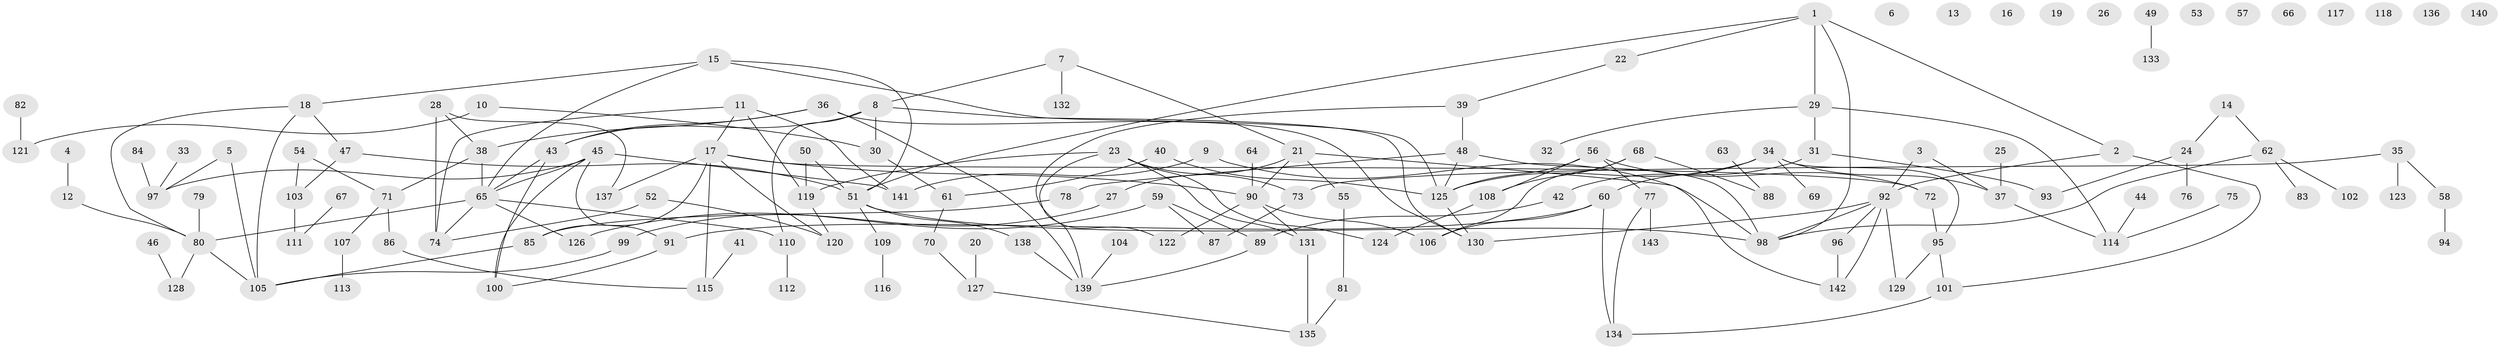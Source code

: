 // Generated by graph-tools (version 1.1) at 2025/49/03/09/25 03:49:06]
// undirected, 143 vertices, 182 edges
graph export_dot {
graph [start="1"]
  node [color=gray90,style=filled];
  1;
  2;
  3;
  4;
  5;
  6;
  7;
  8;
  9;
  10;
  11;
  12;
  13;
  14;
  15;
  16;
  17;
  18;
  19;
  20;
  21;
  22;
  23;
  24;
  25;
  26;
  27;
  28;
  29;
  30;
  31;
  32;
  33;
  34;
  35;
  36;
  37;
  38;
  39;
  40;
  41;
  42;
  43;
  44;
  45;
  46;
  47;
  48;
  49;
  50;
  51;
  52;
  53;
  54;
  55;
  56;
  57;
  58;
  59;
  60;
  61;
  62;
  63;
  64;
  65;
  66;
  67;
  68;
  69;
  70;
  71;
  72;
  73;
  74;
  75;
  76;
  77;
  78;
  79;
  80;
  81;
  82;
  83;
  84;
  85;
  86;
  87;
  88;
  89;
  90;
  91;
  92;
  93;
  94;
  95;
  96;
  97;
  98;
  99;
  100;
  101;
  102;
  103;
  104;
  105;
  106;
  107;
  108;
  109;
  110;
  111;
  112;
  113;
  114;
  115;
  116;
  117;
  118;
  119;
  120;
  121;
  122;
  123;
  124;
  125;
  126;
  127;
  128;
  129;
  130;
  131;
  132;
  133;
  134;
  135;
  136;
  137;
  138;
  139;
  140;
  141;
  142;
  143;
  1 -- 2;
  1 -- 22;
  1 -- 29;
  1 -- 51;
  1 -- 98;
  2 -- 92;
  2 -- 101;
  3 -- 37;
  3 -- 92;
  4 -- 12;
  5 -- 97;
  5 -- 105;
  7 -- 8;
  7 -- 21;
  7 -- 132;
  8 -- 30;
  8 -- 43;
  8 -- 110;
  8 -- 130;
  9 -- 98;
  9 -- 141;
  10 -- 30;
  10 -- 121;
  11 -- 17;
  11 -- 74;
  11 -- 119;
  11 -- 141;
  12 -- 80;
  14 -- 24;
  14 -- 62;
  15 -- 18;
  15 -- 51;
  15 -- 65;
  15 -- 125;
  17 -- 72;
  17 -- 85;
  17 -- 90;
  17 -- 115;
  17 -- 120;
  17 -- 137;
  18 -- 47;
  18 -- 80;
  18 -- 105;
  20 -- 127;
  21 -- 27;
  21 -- 55;
  21 -- 90;
  21 -- 142;
  22 -- 39;
  23 -- 73;
  23 -- 119;
  23 -- 124;
  23 -- 131;
  23 -- 139;
  24 -- 76;
  24 -- 93;
  25 -- 37;
  27 -- 99;
  28 -- 38;
  28 -- 74;
  28 -- 137;
  29 -- 31;
  29 -- 32;
  29 -- 114;
  30 -- 61;
  31 -- 42;
  31 -- 93;
  33 -- 97;
  34 -- 37;
  34 -- 60;
  34 -- 69;
  34 -- 95;
  34 -- 125;
  35 -- 58;
  35 -- 73;
  35 -- 123;
  36 -- 38;
  36 -- 43;
  36 -- 130;
  36 -- 139;
  37 -- 114;
  38 -- 65;
  38 -- 71;
  39 -- 48;
  39 -- 122;
  40 -- 61;
  40 -- 125;
  41 -- 115;
  42 -- 89;
  43 -- 65;
  43 -- 100;
  44 -- 114;
  45 -- 65;
  45 -- 91;
  45 -- 97;
  45 -- 100;
  45 -- 141;
  46 -- 128;
  47 -- 51;
  47 -- 103;
  48 -- 78;
  48 -- 98;
  48 -- 125;
  49 -- 133;
  50 -- 51;
  50 -- 119;
  51 -- 98;
  51 -- 109;
  51 -- 138;
  52 -- 74;
  52 -- 120;
  54 -- 71;
  54 -- 103;
  55 -- 81;
  56 -- 72;
  56 -- 77;
  56 -- 108;
  56 -- 125;
  58 -- 94;
  59 -- 87;
  59 -- 89;
  59 -- 126;
  60 -- 91;
  60 -- 106;
  60 -- 134;
  61 -- 70;
  62 -- 83;
  62 -- 98;
  62 -- 102;
  63 -- 88;
  64 -- 90;
  65 -- 74;
  65 -- 80;
  65 -- 110;
  65 -- 126;
  67 -- 111;
  68 -- 88;
  68 -- 106;
  68 -- 108;
  70 -- 127;
  71 -- 86;
  71 -- 107;
  72 -- 95;
  73 -- 87;
  75 -- 114;
  77 -- 134;
  77 -- 143;
  78 -- 85;
  79 -- 80;
  80 -- 105;
  80 -- 128;
  81 -- 135;
  82 -- 121;
  84 -- 97;
  85 -- 105;
  86 -- 115;
  89 -- 139;
  90 -- 106;
  90 -- 122;
  90 -- 131;
  91 -- 100;
  92 -- 96;
  92 -- 98;
  92 -- 129;
  92 -- 130;
  92 -- 142;
  95 -- 101;
  95 -- 129;
  96 -- 142;
  99 -- 105;
  101 -- 134;
  103 -- 111;
  104 -- 139;
  107 -- 113;
  108 -- 124;
  109 -- 116;
  110 -- 112;
  119 -- 120;
  125 -- 130;
  127 -- 135;
  131 -- 135;
  138 -- 139;
}
